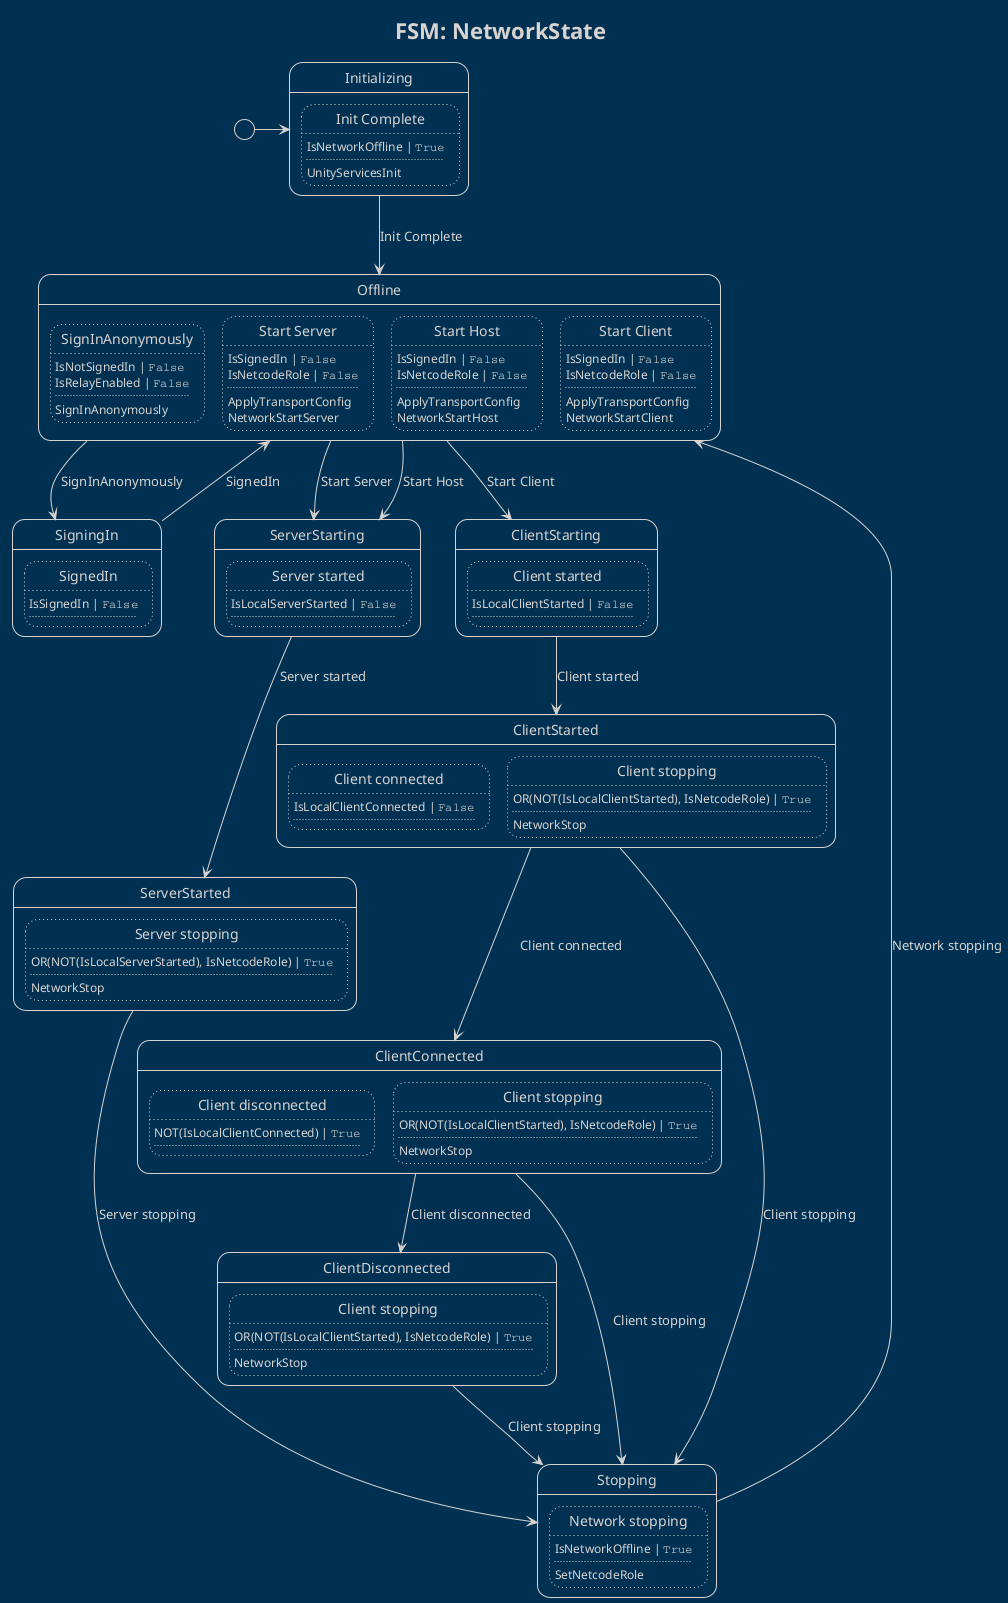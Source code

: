 @startuml

!theme blueprint
hide empty description

title FSM: NetworkState

state "Initializing" as state0
state state0 {
	state "Init Complete" as state0_trans0
	state state0_trans0 #line.dotted {
		state0_trans0 : IsNetworkOffline | ""True""
		state0_trans0 : ....
		state0_trans0 : UnityServicesInit
	}
}
state "Offline" as state1
state state1 {
	state "SignInAnonymously" as state1_trans0
	state state1_trans0 #line.dotted {
		state1_trans0 : IsNotSignedIn | ""False""
		state1_trans0 : IsRelayEnabled | ""False""
		state1_trans0 : ....
		state1_trans0 : SignInAnonymously
	}
	state "Start Server" as state1_trans1
	state state1_trans1 #line.dotted {
		state1_trans1 : IsSignedIn | ""False""
		state1_trans1 : IsNetcodeRole | ""False""
		state1_trans1 : ....
		state1_trans1 : ApplyTransportConfig
		state1_trans1 : NetworkStartServer
	}
	state "Start Host" as state1_trans2
	state state1_trans2 #line.dotted {
		state1_trans2 : IsSignedIn | ""False""
		state1_trans2 : IsNetcodeRole | ""False""
		state1_trans2 : ....
		state1_trans2 : ApplyTransportConfig
		state1_trans2 : NetworkStartHost
	}
	state "Start Client" as state1_trans3
	state state1_trans3 #line.dotted {
		state1_trans3 : IsSignedIn | ""False""
		state1_trans3 : IsNetcodeRole | ""False""
		state1_trans3 : ....
		state1_trans3 : ApplyTransportConfig
		state1_trans3 : NetworkStartClient
	}
}
state "SigningIn" as state2
state state2 {
	state "SignedIn" as state2_trans0
	state state2_trans0 #line.dotted {
		state2_trans0 : IsSignedIn | ""False""
		state2_trans0 : ....
	}
}
state "ServerStarting" as state3
state state3 {
	state "Server started" as state3_trans0
	state state3_trans0 #line.dotted {
		state3_trans0 : IsLocalServerStarted | ""False""
		state3_trans0 : ....
	}
}
state "ServerStarted" as state4
state state4 {
	state "Server stopping" as state4_trans0
	state state4_trans0 #line.dotted {
		state4_trans0 : OR(NOT(IsLocalServerStarted), IsNetcodeRole) | ""True""
		state4_trans0 : ....
		state4_trans0 : NetworkStop
	}
}
state "ClientStarting" as state5
state state5 {
	state "Client started" as state5_trans0
	state state5_trans0 #line.dotted {
		state5_trans0 : IsLocalClientStarted | ""False""
		state5_trans0 : ....
	}
}
state "ClientStarted" as state6
state state6 {
	state "Client connected" as state6_trans0
	state state6_trans0 #line.dotted {
		state6_trans0 : IsLocalClientConnected | ""False""
		state6_trans0 : ....
	}
	state "Client stopping" as state6_trans1
	state state6_trans1 #line.dotted {
		state6_trans1 : OR(NOT(IsLocalClientStarted), IsNetcodeRole) | ""True""
		state6_trans1 : ....
		state6_trans1 : NetworkStop
	}
}
state "ClientConnected" as state7
state state7 {
	state "Client disconnected" as state7_trans0
	state state7_trans0 #line.dotted {
		state7_trans0 : NOT(IsLocalClientConnected) | ""True""
		state7_trans0 : ....
	}
	state "Client stopping" as state7_trans1
	state state7_trans1 #line.dotted {
		state7_trans1 : OR(NOT(IsLocalClientStarted), IsNetcodeRole) | ""True""
		state7_trans1 : ....
		state7_trans1 : NetworkStop
	}
}
state "ClientDisconnected" as state8
state state8 {
	state "Client stopping" as state8_trans0
	state state8_trans0 #line.dotted {
		state8_trans0 : OR(NOT(IsLocalClientStarted), IsNetcodeRole) | ""True""
		state8_trans0 : ....
		state8_trans0 : NetworkStop
	}
}
state "Stopping" as state9
state state9 {
	state "Network stopping" as state9_trans0
	state state9_trans0 #line.dotted {
		state9_trans0 : IsNetworkOffline | ""True""
		state9_trans0 : ....
		state9_trans0 : SetNetcodeRole
	}
}


[*] -> state0
state0 --> state1 : Init Complete
state1 --> state2 : SignInAnonymously
state1 --> state3 : Start Server
state1 --> state3 : Start Host
state1 --> state5 : Start Client
state2 --> state1 : SignedIn
state3 --> state4 : Server started
state4 --> state9 : Server stopping
state5 --> state6 : Client started
state6 --> state7 : Client connected
state6 --> state9 : Client stopping
state7 --> state8 : Client disconnected
state7 --> state9 : Client stopping
state8 --> state9 : Client stopping
state9 --> state1 : Network stopping


@enduml